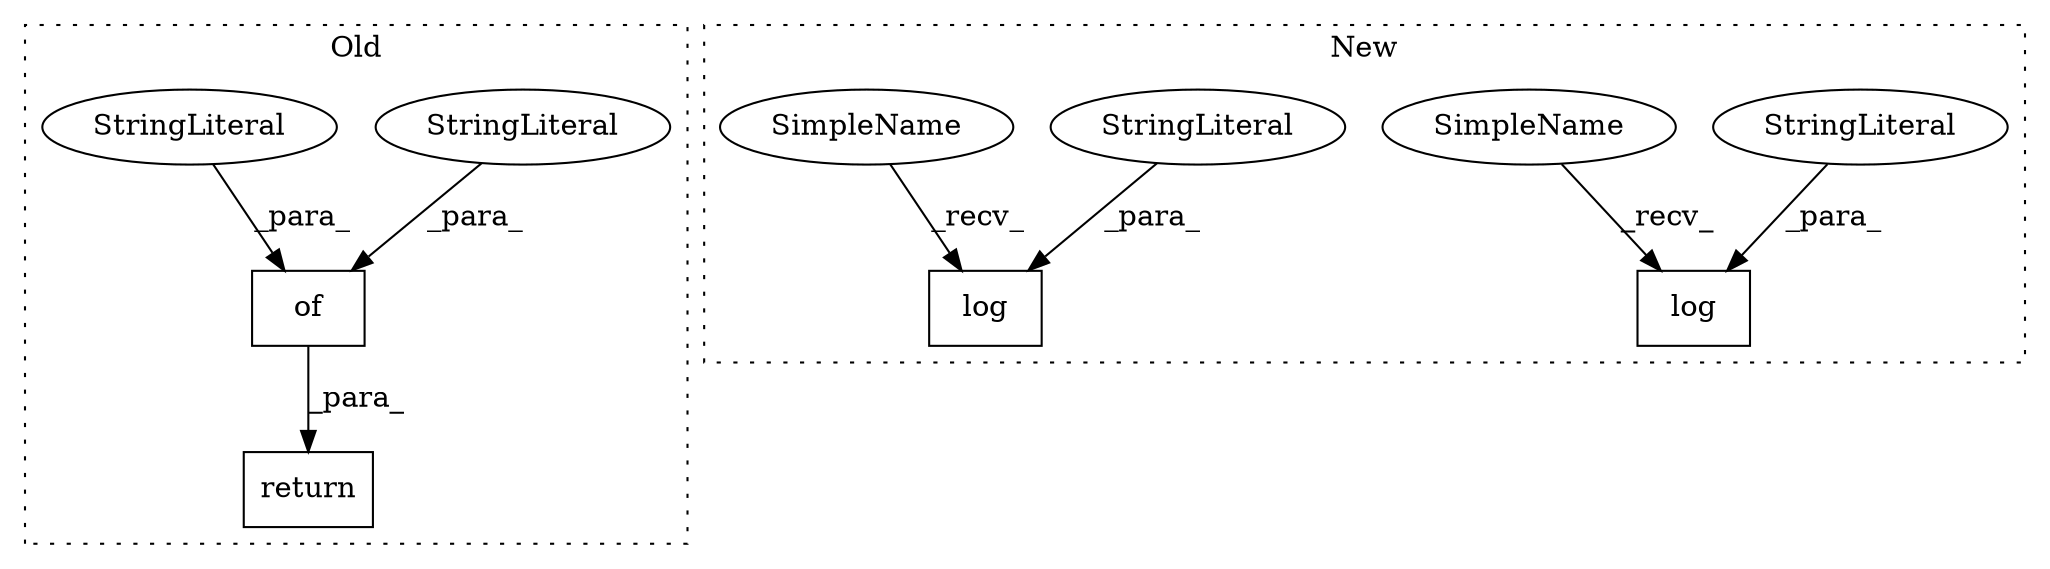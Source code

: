 digraph G {
subgraph cluster0 {
1 [label="of" a="32" s="3632,3688" l="3,1" shape="box"];
3 [label="StringLiteral" a="45" s="3635" l="10" shape="ellipse"];
5 [label="return" a="41" s="3621" l="7" shape="box"];
8 [label="StringLiteral" a="45" s="3678" l="5" shape="ellipse"];
label = "Old";
style="dotted";
}
subgraph cluster1 {
2 [label="log" a="32" s="3530,3560" l="4,1" shape="box"];
4 [label="StringLiteral" a="45" s="3534" l="18" shape="ellipse"];
6 [label="log" a="32" s="3491,3518" l="4,1" shape="box"];
7 [label="StringLiteral" a="45" s="3495" l="14" shape="ellipse"];
9 [label="SimpleName" a="42" s="3486" l="4" shape="ellipse"];
10 [label="SimpleName" a="42" s="3525" l="4" shape="ellipse"];
label = "New";
style="dotted";
}
1 -> 5 [label="_para_"];
3 -> 1 [label="_para_"];
4 -> 2 [label="_para_"];
7 -> 6 [label="_para_"];
8 -> 1 [label="_para_"];
9 -> 6 [label="_recv_"];
10 -> 2 [label="_recv_"];
}